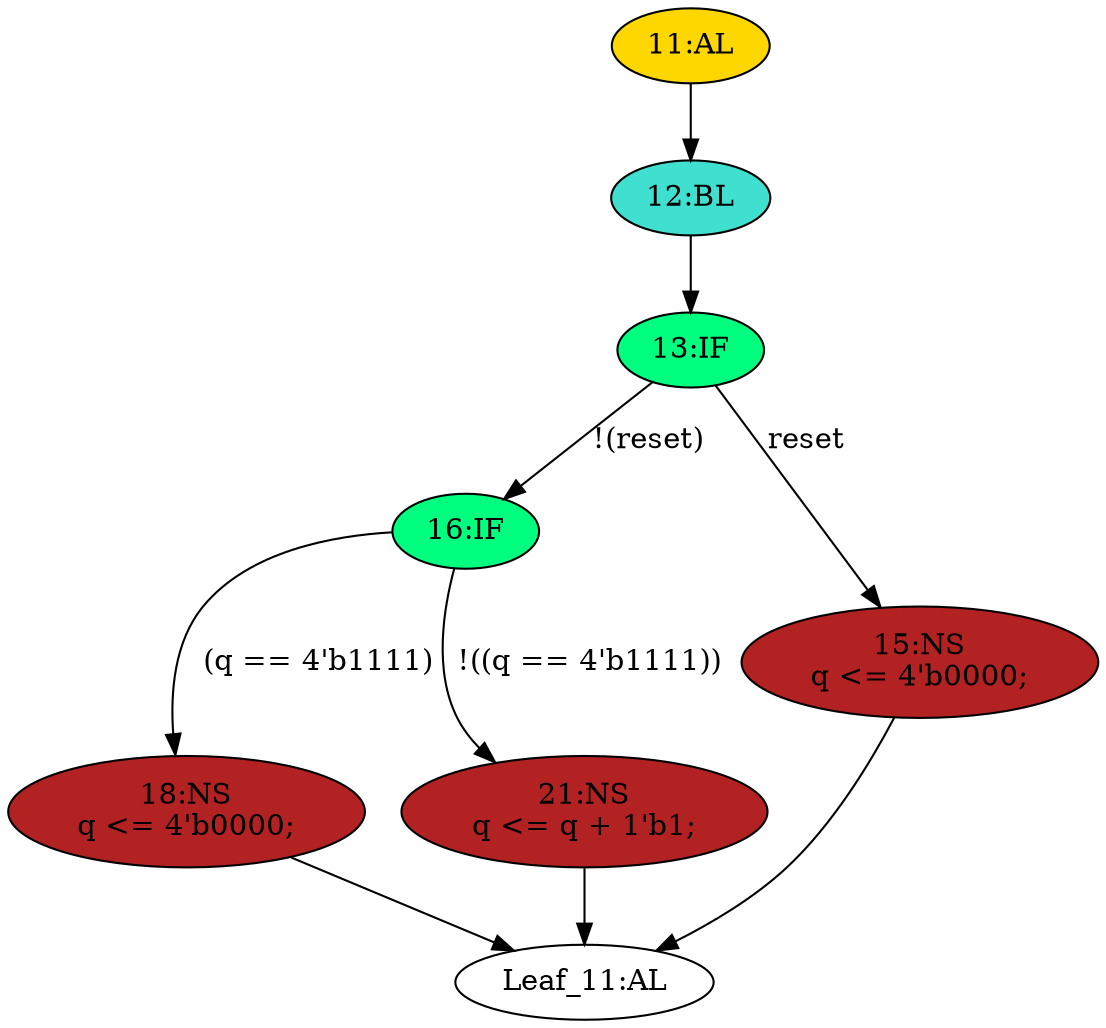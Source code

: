 strict digraph "" {
	node [label="\N"];
	"16:IF"	[ast="<pyverilog.vparser.ast.IfStatement object at 0x7f302295d290>",
		fillcolor=springgreen,
		label="16:IF",
		statements="[]",
		style=filled,
		typ=IfStatement];
	"18:NS"	[ast="<pyverilog.vparser.ast.NonblockingSubstitution object at 0x7f302295d610>",
		fillcolor=firebrick,
		label="18:NS
q <= 4'b0000;",
		statements="[<pyverilog.vparser.ast.NonblockingSubstitution object at 0x7f302295d610>]",
		style=filled,
		typ=NonblockingSubstitution];
	"16:IF" -> "18:NS"	[cond="['q']",
		label="(q == 4'b1111)",
		lineno=16];
	"21:NS"	[ast="<pyverilog.vparser.ast.NonblockingSubstitution object at 0x7f302295d3d0>",
		fillcolor=firebrick,
		label="21:NS
q <= q + 1'b1;",
		statements="[<pyverilog.vparser.ast.NonblockingSubstitution object at 0x7f302295d3d0>]",
		style=filled,
		typ=NonblockingSubstitution];
	"16:IF" -> "21:NS"	[cond="['q']",
		label="!((q == 4'b1111))",
		lineno=16];
	"13:IF"	[ast="<pyverilog.vparser.ast.IfStatement object at 0x7f302295d9d0>",
		fillcolor=springgreen,
		label="13:IF",
		statements="[]",
		style=filled,
		typ=IfStatement];
	"13:IF" -> "16:IF"	[cond="['reset']",
		label="!(reset)",
		lineno=13];
	"15:NS"	[ast="<pyverilog.vparser.ast.NonblockingSubstitution object at 0x7f302295da10>",
		fillcolor=firebrick,
		label="15:NS
q <= 4'b0000;",
		statements="[<pyverilog.vparser.ast.NonblockingSubstitution object at 0x7f302295da10>]",
		style=filled,
		typ=NonblockingSubstitution];
	"13:IF" -> "15:NS"	[cond="['reset']",
		label=reset,
		lineno=13];
	"Leaf_11:AL"	[def_var="['q']",
		label="Leaf_11:AL"];
	"18:NS" -> "Leaf_11:AL"	[cond="[]",
		lineno=None];
	"12:BL"	[ast="<pyverilog.vparser.ast.Block object at 0x7f302295d990>",
		fillcolor=turquoise,
		label="12:BL",
		statements="[]",
		style=filled,
		typ=Block];
	"12:BL" -> "13:IF"	[cond="[]",
		lineno=None];
	"15:NS" -> "Leaf_11:AL"	[cond="[]",
		lineno=None];
	"11:AL"	[ast="<pyverilog.vparser.ast.Always object at 0x7f302295d810>",
		clk_sens=True,
		fillcolor=gold,
		label="11:AL",
		sens="['clk', 'reset']",
		statements="[]",
		style=filled,
		typ=Always,
		use_var="['reset', 'q']"];
	"11:AL" -> "12:BL"	[cond="[]",
		lineno=None];
	"21:NS" -> "Leaf_11:AL"	[cond="[]",
		lineno=None];
}
